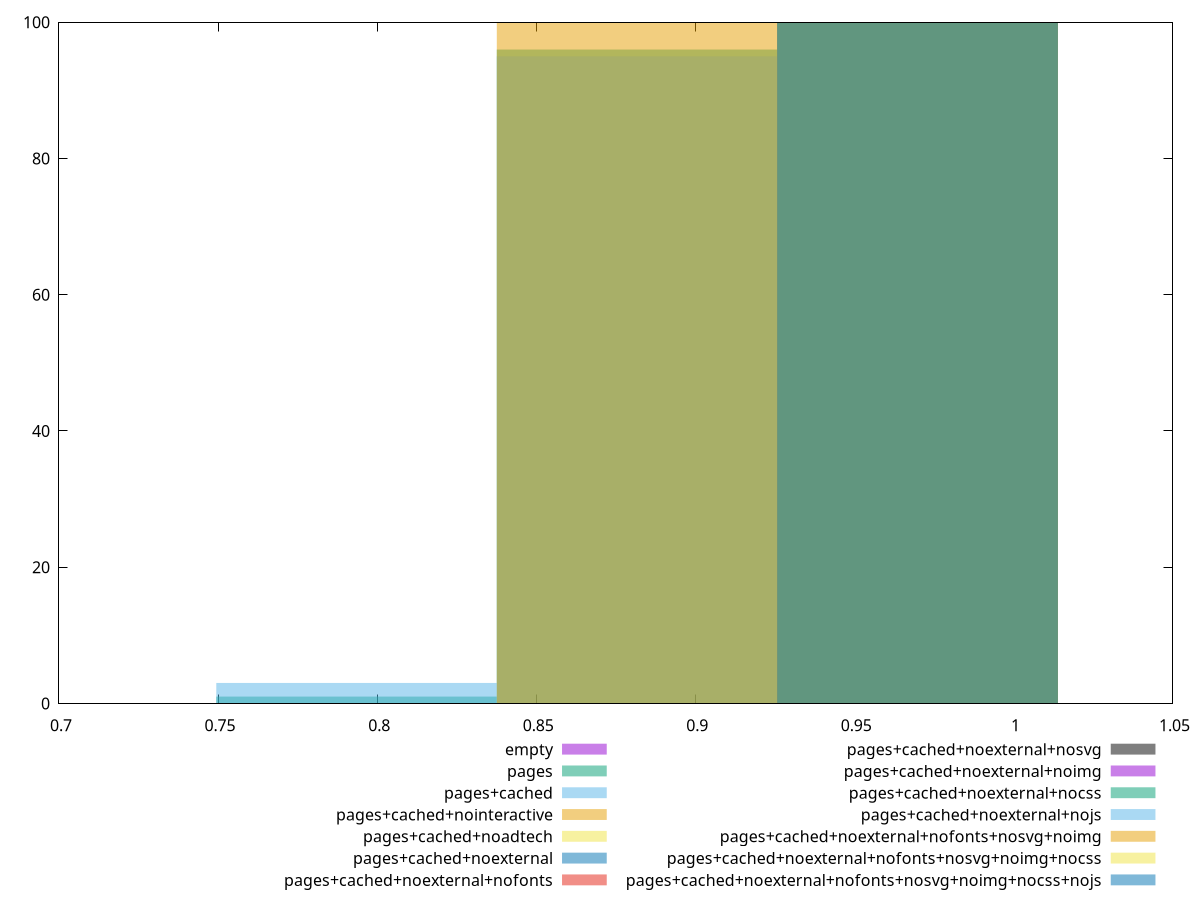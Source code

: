 reset
set terminal svg size 640, 620 enhanced background rgb 'white'
set output "reprap/total-blocking-time/comparison/histogram/all_score.svg"

$empty <<EOF
0.9698670741084823 100
EOF

$pages <<EOF
0.9698670741084823 3
0.8816973400986203 96
0.7935276060887583 1
EOF

$pagesCached <<EOF
0.9698670741084823 2
0.8816973400986203 95
0.7935276060887583 3
EOF

$pagesCachedNointeractive <<EOF
0.8816973400986203 100
EOF

$pagesCachedNoadtech <<EOF
0.9698670741084823 100
EOF

$pagesCachedNoexternal <<EOF
0.9698670741084823 100
EOF

$pagesCachedNoexternalNofonts <<EOF
0.9698670741084823 100
EOF

$pagesCachedNoexternalNosvg <<EOF
0.9698670741084823 100
EOF

$pagesCachedNoexternalNoimg <<EOF
0.9698670741084823 100
EOF

$pagesCachedNoexternalNocss <<EOF
0.9698670741084823 100
EOF

$pagesCachedNoexternalNojs <<EOF
0.9698670741084823 100
EOF

$pagesCachedNoexternalNofontsNosvgNoimg <<EOF
0.9698670741084823 100
EOF

$pagesCachedNoexternalNofontsNosvgNoimgNocss <<EOF
0.9698670741084823 100
EOF

$pagesCachedNoexternalNofontsNosvgNoimgNocssNojs <<EOF
0.9698670741084823 100
EOF

set key outside below
set boxwidth 0.08816973400986203
set yrange [0:100]
set style fill transparent solid 0.5 noborder

plot \
  $empty title "empty" with boxes, \
  $pages title "pages" with boxes, \
  $pagesCached title "pages+cached" with boxes, \
  $pagesCachedNointeractive title "pages+cached+nointeractive" with boxes, \
  $pagesCachedNoadtech title "pages+cached+noadtech" with boxes, \
  $pagesCachedNoexternal title "pages+cached+noexternal" with boxes, \
  $pagesCachedNoexternalNofonts title "pages+cached+noexternal+nofonts" with boxes, \
  $pagesCachedNoexternalNosvg title "pages+cached+noexternal+nosvg" with boxes, \
  $pagesCachedNoexternalNoimg title "pages+cached+noexternal+noimg" with boxes, \
  $pagesCachedNoexternalNocss title "pages+cached+noexternal+nocss" with boxes, \
  $pagesCachedNoexternalNojs title "pages+cached+noexternal+nojs" with boxes, \
  $pagesCachedNoexternalNofontsNosvgNoimg title "pages+cached+noexternal+nofonts+nosvg+noimg" with boxes, \
  $pagesCachedNoexternalNofontsNosvgNoimgNocss title "pages+cached+noexternal+nofonts+nosvg+noimg+nocss" with boxes, \
  $pagesCachedNoexternalNofontsNosvgNoimgNocssNojs title "pages+cached+noexternal+nofonts+nosvg+noimg+nocss+nojs" with boxes, \


reset